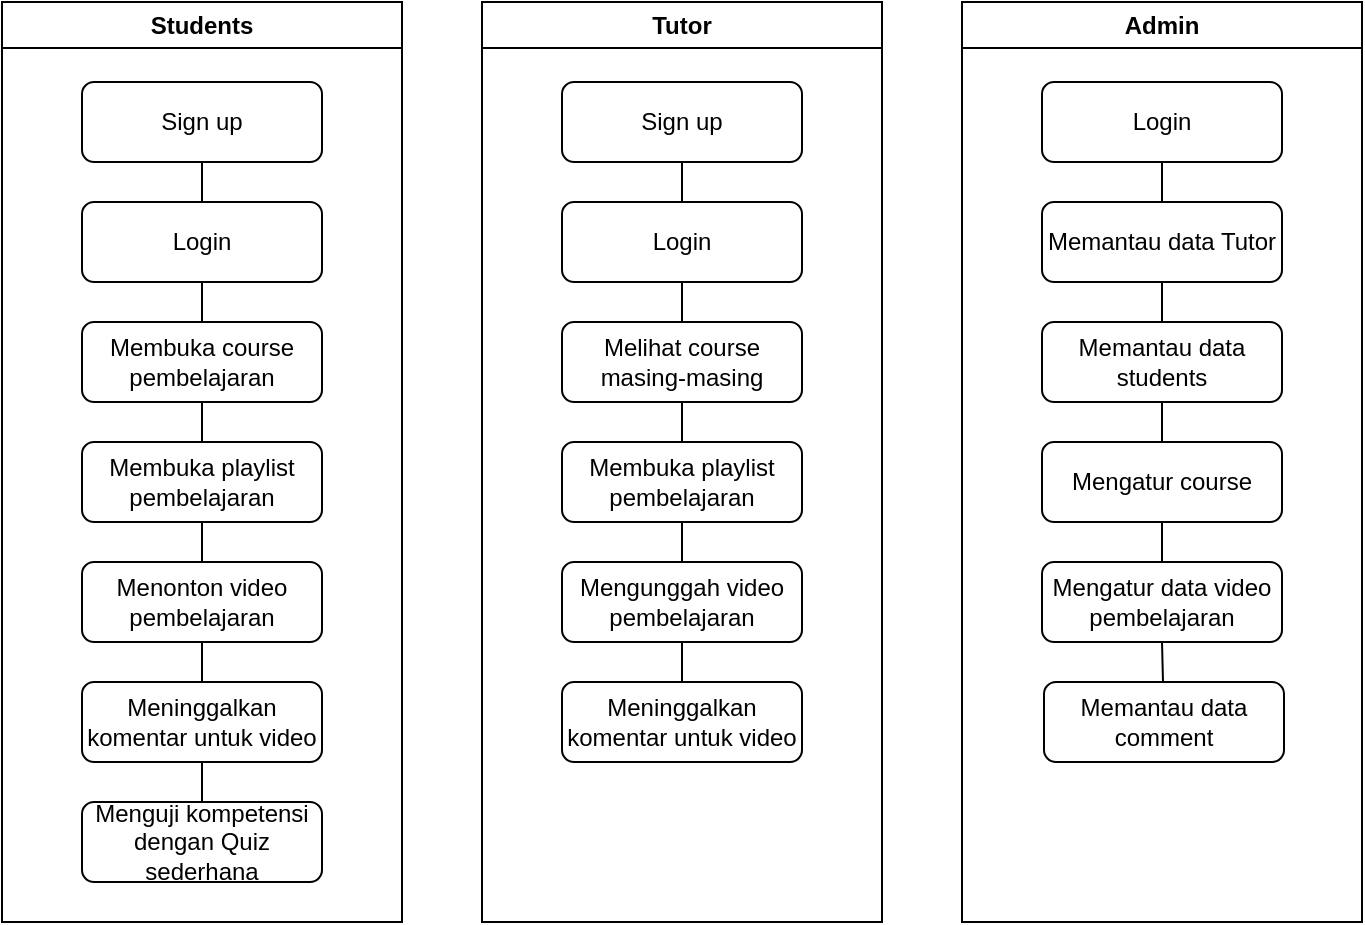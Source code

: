 <mxfile version="25.0.3">
  <diagram name="Page-1" id="ZAtZxcAgCbyccLos8c-B">
    <mxGraphModel dx="1290" dy="557" grid="1" gridSize="10" guides="1" tooltips="1" connect="1" arrows="1" fold="1" page="1" pageScale="1" pageWidth="850" pageHeight="1100" math="0" shadow="0">
      <root>
        <mxCell id="0" />
        <mxCell id="1" parent="0" />
        <mxCell id="D_FFs5SmGKMfQr7Jf5ix-10" value="Students" style="swimlane;whiteSpace=wrap;html=1;" vertex="1" parent="1">
          <mxGeometry x="40" y="200" width="200" height="460" as="geometry" />
        </mxCell>
        <mxCell id="D_FFs5SmGKMfQr7Jf5ix-11" value="Sign up" style="rounded=1;whiteSpace=wrap;html=1;" vertex="1" parent="D_FFs5SmGKMfQr7Jf5ix-10">
          <mxGeometry x="40" y="40" width="120" height="40" as="geometry" />
        </mxCell>
        <mxCell id="D_FFs5SmGKMfQr7Jf5ix-12" value="Login" style="rounded=1;whiteSpace=wrap;html=1;" vertex="1" parent="D_FFs5SmGKMfQr7Jf5ix-10">
          <mxGeometry x="40" y="100" width="120" height="40" as="geometry" />
        </mxCell>
        <mxCell id="D_FFs5SmGKMfQr7Jf5ix-13" value="Membuka course pembelajaran" style="rounded=1;whiteSpace=wrap;html=1;" vertex="1" parent="D_FFs5SmGKMfQr7Jf5ix-10">
          <mxGeometry x="40" y="160" width="120" height="40" as="geometry" />
        </mxCell>
        <mxCell id="D_FFs5SmGKMfQr7Jf5ix-14" value="Menonton video pembelajaran" style="rounded=1;whiteSpace=wrap;html=1;" vertex="1" parent="D_FFs5SmGKMfQr7Jf5ix-10">
          <mxGeometry x="40" y="280" width="120" height="40" as="geometry" />
        </mxCell>
        <mxCell id="D_FFs5SmGKMfQr7Jf5ix-15" value="Meninggalkan komentar untuk video" style="rounded=1;whiteSpace=wrap;html=1;" vertex="1" parent="D_FFs5SmGKMfQr7Jf5ix-10">
          <mxGeometry x="40" y="340" width="120" height="40" as="geometry" />
        </mxCell>
        <mxCell id="D_FFs5SmGKMfQr7Jf5ix-22" value="Membuka playlist pembelajaran" style="rounded=1;whiteSpace=wrap;html=1;" vertex="1" parent="D_FFs5SmGKMfQr7Jf5ix-10">
          <mxGeometry x="40" y="220" width="120" height="40" as="geometry" />
        </mxCell>
        <mxCell id="D_FFs5SmGKMfQr7Jf5ix-23" value="Menguji kompetensi dengan Quiz sederhana" style="rounded=1;whiteSpace=wrap;html=1;" vertex="1" parent="D_FFs5SmGKMfQr7Jf5ix-10">
          <mxGeometry x="40" y="400" width="120" height="40" as="geometry" />
        </mxCell>
        <mxCell id="D_FFs5SmGKMfQr7Jf5ix-54" value="" style="endArrow=none;html=1;rounded=0;entryX=0.5;entryY=1;entryDx=0;entryDy=0;" edge="1" parent="D_FFs5SmGKMfQr7Jf5ix-10" source="D_FFs5SmGKMfQr7Jf5ix-12" target="D_FFs5SmGKMfQr7Jf5ix-11">
          <mxGeometry width="50" height="50" relative="1" as="geometry">
            <mxPoint x="300" y="250" as="sourcePoint" />
            <mxPoint x="350" y="200" as="targetPoint" />
          </mxGeometry>
        </mxCell>
        <mxCell id="D_FFs5SmGKMfQr7Jf5ix-55" value="" style="endArrow=none;html=1;rounded=0;entryX=0.5;entryY=1;entryDx=0;entryDy=0;" edge="1" parent="D_FFs5SmGKMfQr7Jf5ix-10" source="D_FFs5SmGKMfQr7Jf5ix-13" target="D_FFs5SmGKMfQr7Jf5ix-12">
          <mxGeometry width="50" height="50" relative="1" as="geometry">
            <mxPoint x="300" y="250" as="sourcePoint" />
            <mxPoint x="350" y="200" as="targetPoint" />
          </mxGeometry>
        </mxCell>
        <mxCell id="D_FFs5SmGKMfQr7Jf5ix-57" value="" style="endArrow=none;html=1;rounded=0;entryX=0.5;entryY=1;entryDx=0;entryDy=0;exitX=0.5;exitY=0;exitDx=0;exitDy=0;" edge="1" parent="D_FFs5SmGKMfQr7Jf5ix-10" source="D_FFs5SmGKMfQr7Jf5ix-22" target="D_FFs5SmGKMfQr7Jf5ix-13">
          <mxGeometry width="50" height="50" relative="1" as="geometry">
            <mxPoint x="90" y="280" as="sourcePoint" />
            <mxPoint x="140" y="230" as="targetPoint" />
          </mxGeometry>
        </mxCell>
        <mxCell id="D_FFs5SmGKMfQr7Jf5ix-58" value="" style="endArrow=none;html=1;rounded=0;entryX=0.5;entryY=1;entryDx=0;entryDy=0;exitX=0.5;exitY=0;exitDx=0;exitDy=0;" edge="1" parent="D_FFs5SmGKMfQr7Jf5ix-10" source="D_FFs5SmGKMfQr7Jf5ix-14" target="D_FFs5SmGKMfQr7Jf5ix-22">
          <mxGeometry width="50" height="50" relative="1" as="geometry">
            <mxPoint x="40" y="330" as="sourcePoint" />
            <mxPoint x="90" y="280" as="targetPoint" />
          </mxGeometry>
        </mxCell>
        <mxCell id="D_FFs5SmGKMfQr7Jf5ix-59" value="" style="endArrow=none;html=1;rounded=0;entryX=0.5;entryY=1;entryDx=0;entryDy=0;exitX=0.5;exitY=0;exitDx=0;exitDy=0;" edge="1" parent="D_FFs5SmGKMfQr7Jf5ix-10" source="D_FFs5SmGKMfQr7Jf5ix-15" target="D_FFs5SmGKMfQr7Jf5ix-14">
          <mxGeometry width="50" height="50" relative="1" as="geometry">
            <mxPoint x="70" y="390" as="sourcePoint" />
            <mxPoint x="120" y="340" as="targetPoint" />
          </mxGeometry>
        </mxCell>
        <mxCell id="D_FFs5SmGKMfQr7Jf5ix-60" value="" style="endArrow=none;html=1;rounded=0;entryX=0.5;entryY=1;entryDx=0;entryDy=0;exitX=0.5;exitY=0;exitDx=0;exitDy=0;" edge="1" parent="D_FFs5SmGKMfQr7Jf5ix-10" source="D_FFs5SmGKMfQr7Jf5ix-23" target="D_FFs5SmGKMfQr7Jf5ix-15">
          <mxGeometry width="50" height="50" relative="1" as="geometry">
            <mxPoint x="70" y="430" as="sourcePoint" />
            <mxPoint x="120" y="380" as="targetPoint" />
          </mxGeometry>
        </mxCell>
        <mxCell id="D_FFs5SmGKMfQr7Jf5ix-31" value="Tutor" style="swimlane;whiteSpace=wrap;html=1;" vertex="1" parent="1">
          <mxGeometry x="280" y="200" width="200" height="460" as="geometry" />
        </mxCell>
        <mxCell id="D_FFs5SmGKMfQr7Jf5ix-32" value="Sign up" style="rounded=1;whiteSpace=wrap;html=1;" vertex="1" parent="D_FFs5SmGKMfQr7Jf5ix-31">
          <mxGeometry x="40" y="40" width="120" height="40" as="geometry" />
        </mxCell>
        <mxCell id="D_FFs5SmGKMfQr7Jf5ix-33" value="Login" style="rounded=1;whiteSpace=wrap;html=1;" vertex="1" parent="D_FFs5SmGKMfQr7Jf5ix-31">
          <mxGeometry x="40" y="100" width="120" height="40" as="geometry" />
        </mxCell>
        <mxCell id="D_FFs5SmGKMfQr7Jf5ix-34" value="Melihat course masing-masing" style="rounded=1;whiteSpace=wrap;html=1;" vertex="1" parent="D_FFs5SmGKMfQr7Jf5ix-31">
          <mxGeometry x="40" y="160" width="120" height="40" as="geometry" />
        </mxCell>
        <mxCell id="D_FFs5SmGKMfQr7Jf5ix-35" value="Mengunggah video pembelajaran" style="rounded=1;whiteSpace=wrap;html=1;" vertex="1" parent="D_FFs5SmGKMfQr7Jf5ix-31">
          <mxGeometry x="40" y="280" width="120" height="40" as="geometry" />
        </mxCell>
        <mxCell id="D_FFs5SmGKMfQr7Jf5ix-36" value="Meninggalkan komentar untuk video" style="rounded=1;whiteSpace=wrap;html=1;" vertex="1" parent="D_FFs5SmGKMfQr7Jf5ix-31">
          <mxGeometry x="40" y="340" width="120" height="40" as="geometry" />
        </mxCell>
        <mxCell id="D_FFs5SmGKMfQr7Jf5ix-37" value="Membuka playlist pembelajaran" style="rounded=1;whiteSpace=wrap;html=1;" vertex="1" parent="D_FFs5SmGKMfQr7Jf5ix-31">
          <mxGeometry x="40" y="220" width="120" height="40" as="geometry" />
        </mxCell>
        <mxCell id="D_FFs5SmGKMfQr7Jf5ix-61" value="" style="endArrow=none;html=1;rounded=0;entryX=0.5;entryY=1;entryDx=0;entryDy=0;exitX=0.5;exitY=0;exitDx=0;exitDy=0;" edge="1" parent="D_FFs5SmGKMfQr7Jf5ix-31" source="D_FFs5SmGKMfQr7Jf5ix-33" target="D_FFs5SmGKMfQr7Jf5ix-32">
          <mxGeometry width="50" height="50" relative="1" as="geometry">
            <mxPoint x="60" y="160" as="sourcePoint" />
            <mxPoint x="110" y="110" as="targetPoint" />
          </mxGeometry>
        </mxCell>
        <mxCell id="D_FFs5SmGKMfQr7Jf5ix-62" value="" style="endArrow=none;html=1;rounded=0;entryX=0.5;entryY=1;entryDx=0;entryDy=0;" edge="1" parent="D_FFs5SmGKMfQr7Jf5ix-31" source="D_FFs5SmGKMfQr7Jf5ix-34" target="D_FFs5SmGKMfQr7Jf5ix-33">
          <mxGeometry width="50" height="50" relative="1" as="geometry">
            <mxPoint x="80" y="230" as="sourcePoint" />
            <mxPoint x="130" y="180" as="targetPoint" />
          </mxGeometry>
        </mxCell>
        <mxCell id="D_FFs5SmGKMfQr7Jf5ix-63" value="" style="endArrow=none;html=1;rounded=0;entryX=0.5;entryY=1;entryDx=0;entryDy=0;exitX=0.5;exitY=0;exitDx=0;exitDy=0;" edge="1" parent="D_FFs5SmGKMfQr7Jf5ix-31" source="D_FFs5SmGKMfQr7Jf5ix-37" target="D_FFs5SmGKMfQr7Jf5ix-34">
          <mxGeometry width="50" height="50" relative="1" as="geometry">
            <mxPoint x="70" y="260" as="sourcePoint" />
            <mxPoint x="120" y="210" as="targetPoint" />
          </mxGeometry>
        </mxCell>
        <mxCell id="D_FFs5SmGKMfQr7Jf5ix-64" value="" style="endArrow=none;html=1;rounded=0;entryX=0.5;entryY=1;entryDx=0;entryDy=0;exitX=0.5;exitY=0;exitDx=0;exitDy=0;" edge="1" parent="D_FFs5SmGKMfQr7Jf5ix-31" source="D_FFs5SmGKMfQr7Jf5ix-35" target="D_FFs5SmGKMfQr7Jf5ix-37">
          <mxGeometry width="50" height="50" relative="1" as="geometry">
            <mxPoint x="20" y="310" as="sourcePoint" />
            <mxPoint x="70" y="260" as="targetPoint" />
          </mxGeometry>
        </mxCell>
        <mxCell id="D_FFs5SmGKMfQr7Jf5ix-65" value="" style="endArrow=none;html=1;rounded=0;entryX=0.5;entryY=1;entryDx=0;entryDy=0;exitX=0.5;exitY=0;exitDx=0;exitDy=0;" edge="1" parent="D_FFs5SmGKMfQr7Jf5ix-31" source="D_FFs5SmGKMfQr7Jf5ix-36" target="D_FFs5SmGKMfQr7Jf5ix-35">
          <mxGeometry width="50" height="50" relative="1" as="geometry">
            <mxPoint x="90" y="370" as="sourcePoint" />
            <mxPoint x="140" y="320" as="targetPoint" />
          </mxGeometry>
        </mxCell>
        <mxCell id="D_FFs5SmGKMfQr7Jf5ix-45" value="Admin" style="swimlane;whiteSpace=wrap;html=1;" vertex="1" parent="1">
          <mxGeometry x="520" y="200" width="200" height="460" as="geometry" />
        </mxCell>
        <mxCell id="D_FFs5SmGKMfQr7Jf5ix-47" value="Login" style="rounded=1;whiteSpace=wrap;html=1;" vertex="1" parent="D_FFs5SmGKMfQr7Jf5ix-45">
          <mxGeometry x="40" y="40" width="120" height="40" as="geometry" />
        </mxCell>
        <mxCell id="D_FFs5SmGKMfQr7Jf5ix-48" value="Memantau data Tutor" style="rounded=1;whiteSpace=wrap;html=1;" vertex="1" parent="D_FFs5SmGKMfQr7Jf5ix-45">
          <mxGeometry x="40" y="100" width="120" height="40" as="geometry" />
        </mxCell>
        <mxCell id="D_FFs5SmGKMfQr7Jf5ix-49" value="Mengatur course" style="rounded=1;whiteSpace=wrap;html=1;" vertex="1" parent="D_FFs5SmGKMfQr7Jf5ix-45">
          <mxGeometry x="40" y="220" width="120" height="40" as="geometry" />
        </mxCell>
        <mxCell id="D_FFs5SmGKMfQr7Jf5ix-50" value="Mengatur data video pembelajaran" style="rounded=1;whiteSpace=wrap;html=1;" vertex="1" parent="D_FFs5SmGKMfQr7Jf5ix-45">
          <mxGeometry x="40" y="280" width="120" height="40" as="geometry" />
        </mxCell>
        <mxCell id="D_FFs5SmGKMfQr7Jf5ix-51" value="Memantau data students" style="rounded=1;whiteSpace=wrap;html=1;" vertex="1" parent="D_FFs5SmGKMfQr7Jf5ix-45">
          <mxGeometry x="40" y="160" width="120" height="40" as="geometry" />
        </mxCell>
        <mxCell id="D_FFs5SmGKMfQr7Jf5ix-53" value="Memantau data comment" style="rounded=1;whiteSpace=wrap;html=1;" vertex="1" parent="D_FFs5SmGKMfQr7Jf5ix-45">
          <mxGeometry x="41" y="340" width="120" height="40" as="geometry" />
        </mxCell>
        <mxCell id="D_FFs5SmGKMfQr7Jf5ix-66" value="" style="endArrow=none;html=1;rounded=0;entryX=0.5;entryY=1;entryDx=0;entryDy=0;" edge="1" parent="D_FFs5SmGKMfQr7Jf5ix-45" source="D_FFs5SmGKMfQr7Jf5ix-48" target="D_FFs5SmGKMfQr7Jf5ix-47">
          <mxGeometry width="50" height="50" relative="1" as="geometry">
            <mxPoint x="40" y="210" as="sourcePoint" />
            <mxPoint x="90" y="160" as="targetPoint" />
          </mxGeometry>
        </mxCell>
        <mxCell id="D_FFs5SmGKMfQr7Jf5ix-67" value="" style="endArrow=none;html=1;rounded=0;entryX=0.5;entryY=1;entryDx=0;entryDy=0;exitX=0.5;exitY=0;exitDx=0;exitDy=0;" edge="1" parent="D_FFs5SmGKMfQr7Jf5ix-45" source="D_FFs5SmGKMfQr7Jf5ix-51" target="D_FFs5SmGKMfQr7Jf5ix-48">
          <mxGeometry width="50" height="50" relative="1" as="geometry">
            <mxPoint x="70" y="230" as="sourcePoint" />
            <mxPoint x="120" y="180" as="targetPoint" />
          </mxGeometry>
        </mxCell>
        <mxCell id="D_FFs5SmGKMfQr7Jf5ix-68" value="" style="endArrow=none;html=1;rounded=0;entryX=0.5;entryY=1;entryDx=0;entryDy=0;" edge="1" parent="D_FFs5SmGKMfQr7Jf5ix-45" source="D_FFs5SmGKMfQr7Jf5ix-49" target="D_FFs5SmGKMfQr7Jf5ix-51">
          <mxGeometry width="50" height="50" relative="1" as="geometry">
            <mxPoint x="40" y="290" as="sourcePoint" />
            <mxPoint x="90" y="240" as="targetPoint" />
          </mxGeometry>
        </mxCell>
        <mxCell id="D_FFs5SmGKMfQr7Jf5ix-69" value="" style="endArrow=none;html=1;rounded=0;entryX=0.5;entryY=1;entryDx=0;entryDy=0;" edge="1" parent="D_FFs5SmGKMfQr7Jf5ix-45" source="D_FFs5SmGKMfQr7Jf5ix-50" target="D_FFs5SmGKMfQr7Jf5ix-49">
          <mxGeometry width="50" height="50" relative="1" as="geometry">
            <mxPoint x="30" y="330" as="sourcePoint" />
            <mxPoint x="80" y="280" as="targetPoint" />
          </mxGeometry>
        </mxCell>
        <mxCell id="D_FFs5SmGKMfQr7Jf5ix-70" value="" style="endArrow=none;html=1;rounded=0;entryX=0.5;entryY=1;entryDx=0;entryDy=0;" edge="1" parent="D_FFs5SmGKMfQr7Jf5ix-45" source="D_FFs5SmGKMfQr7Jf5ix-53" target="D_FFs5SmGKMfQr7Jf5ix-50">
          <mxGeometry width="50" height="50" relative="1" as="geometry">
            <mxPoint x="80" y="400" as="sourcePoint" />
            <mxPoint x="130" y="350" as="targetPoint" />
          </mxGeometry>
        </mxCell>
      </root>
    </mxGraphModel>
  </diagram>
</mxfile>
